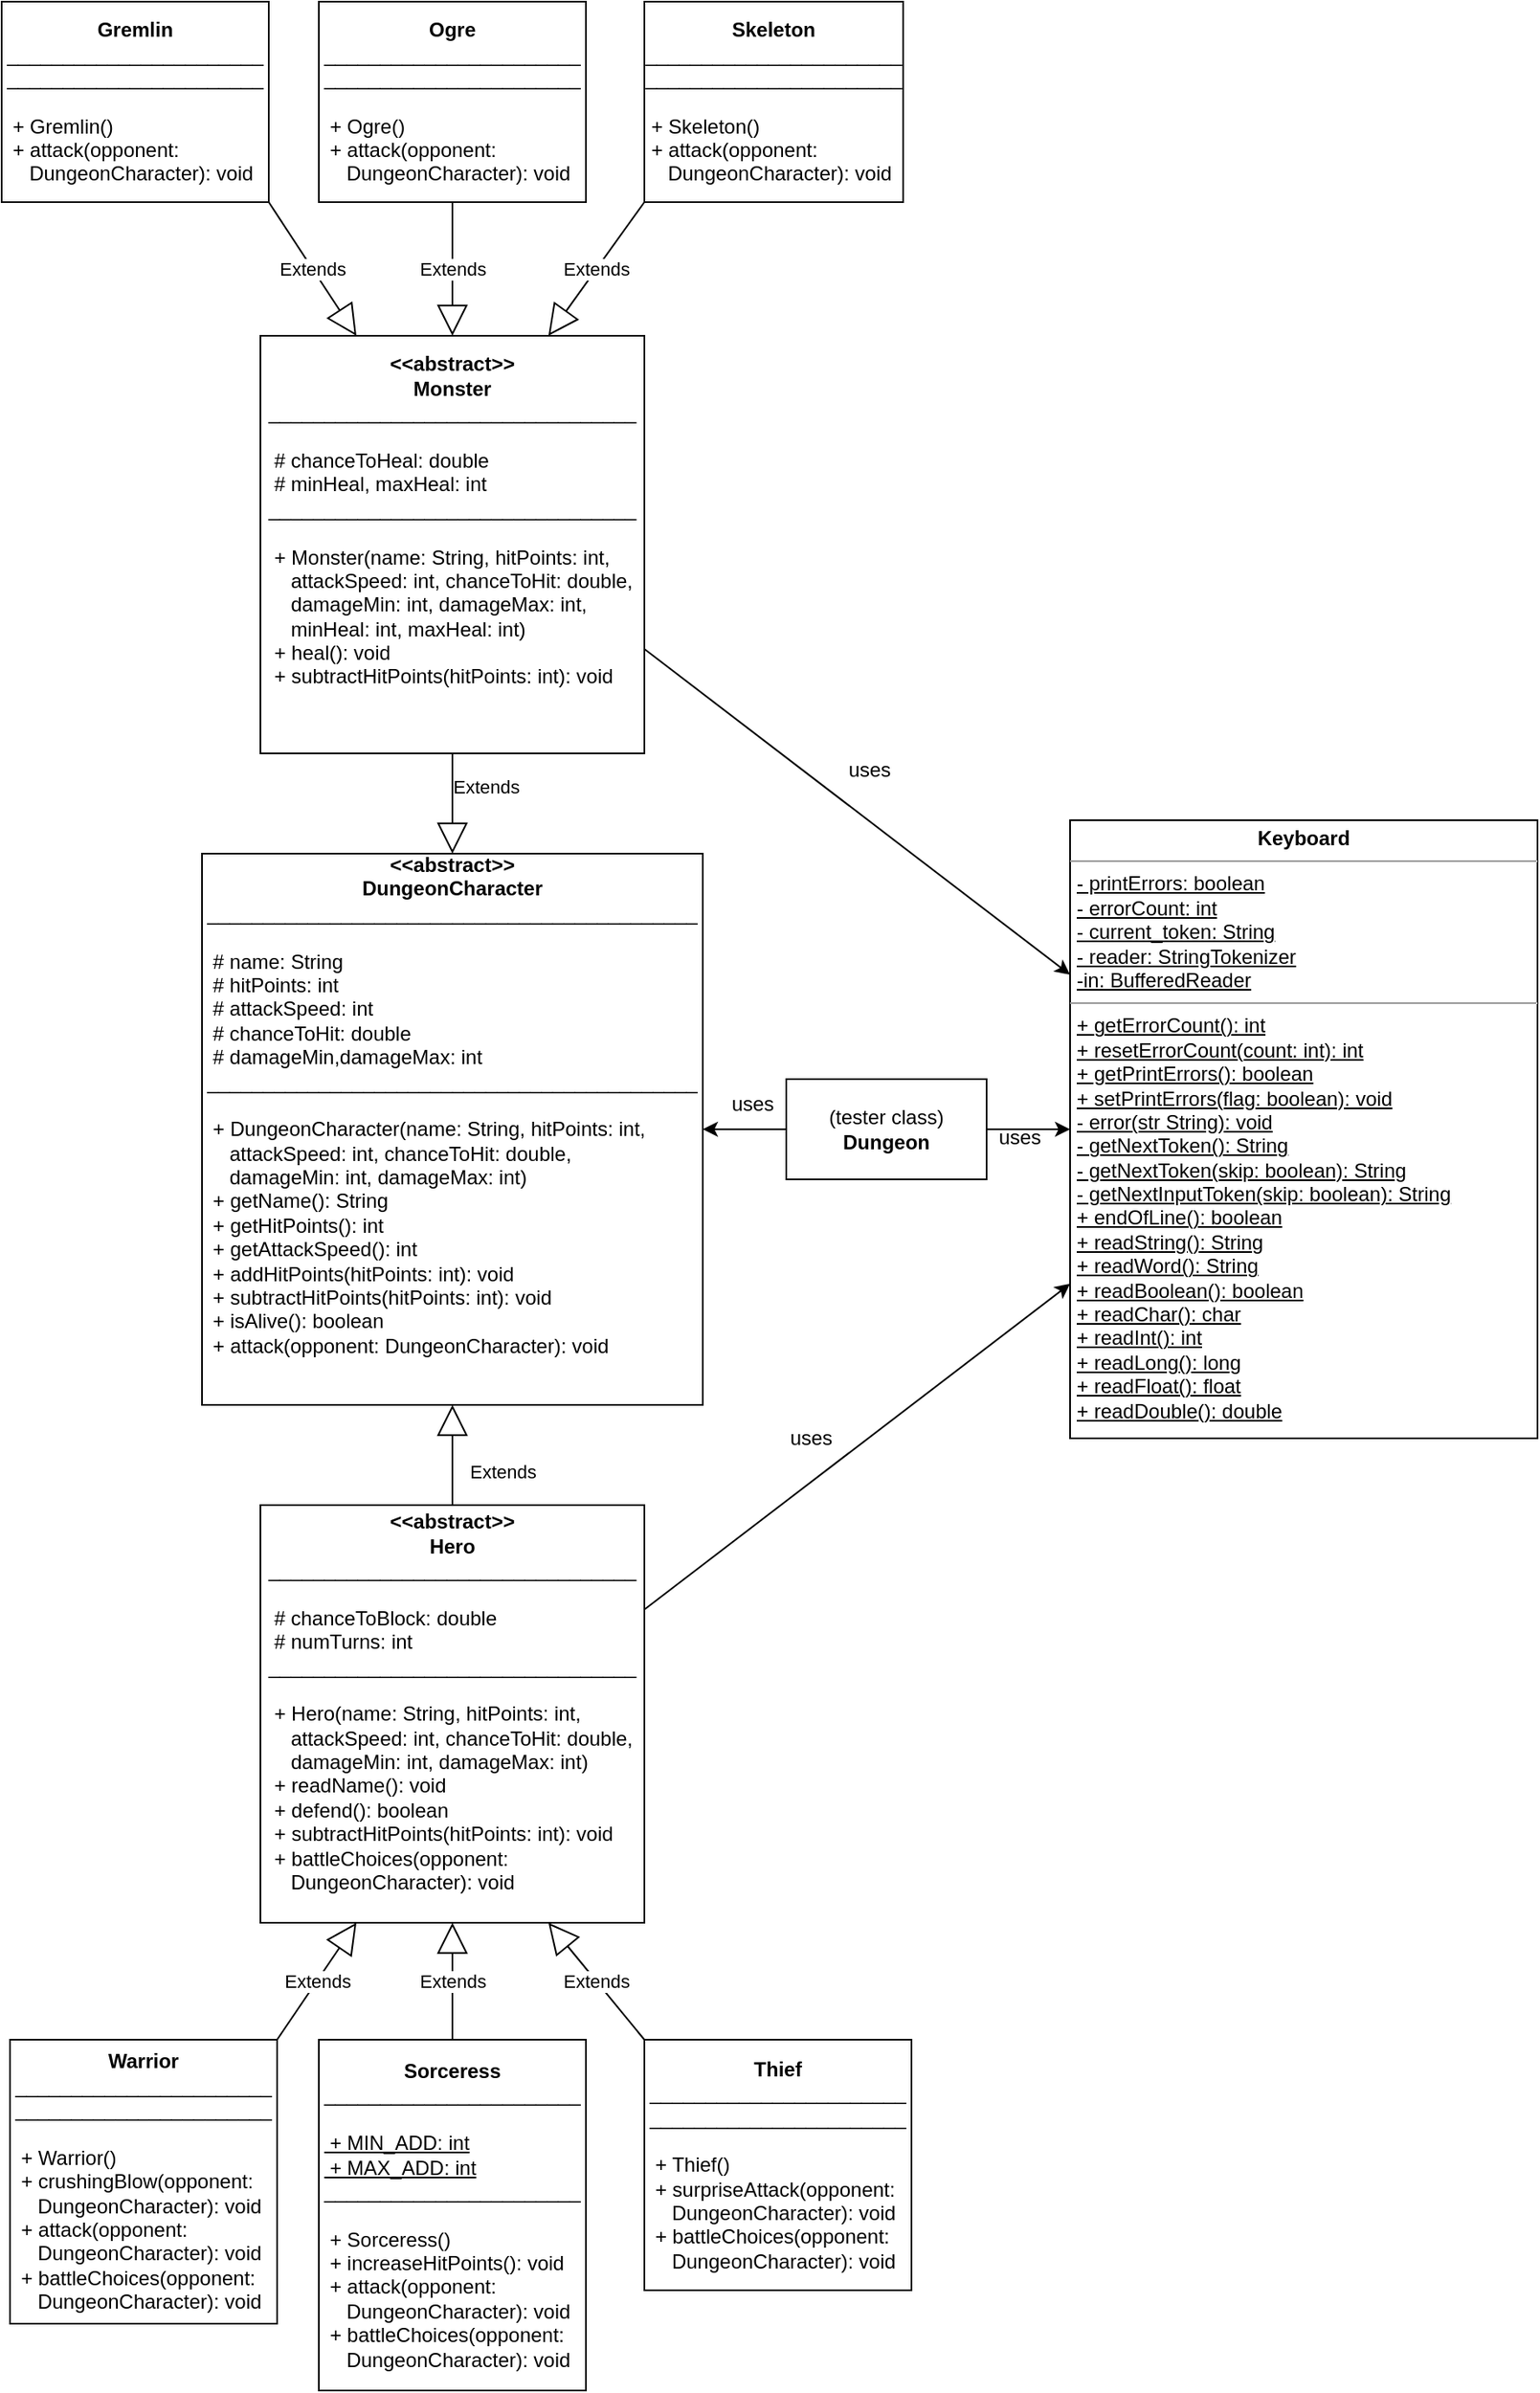 <mxfile version="12.9.13" type="device"><diagram id="HHy-ONXE6DGICZNG-nNa" name="Page-1"><mxGraphModel dx="2337" dy="1796" grid="1" gridSize="10" guides="1" tooltips="1" connect="1" arrows="1" fold="1" page="1" pageScale="1" pageWidth="850" pageHeight="1100" math="0" shadow="0"><root><mxCell id="0"/><mxCell id="1" parent="0"/><mxCell id="CslYWpJmpDZ4FxNl6sd1-5" value="" style="edgeStyle=orthogonalEdgeStyle;rounded=0;orthogonalLoop=1;jettySize=auto;html=1;" edge="1" parent="1" source="3JYoOgv9DkuPhtOqp8S0-21" target="3JYoOgv9DkuPhtOqp8S0-55"><mxGeometry relative="1" as="geometry"/></mxCell><mxCell id="3JYoOgv9DkuPhtOqp8S0-21" value="(tester class)&lt;br&gt;&lt;b&gt;Dungeon&lt;/b&gt;" style="rounded=0;whiteSpace=wrap;html=1;" parent="1" vertex="1"><mxGeometry x="30" y="-365" width="120" height="60" as="geometry"/></mxCell><mxCell id="3JYoOgv9DkuPhtOqp8S0-22" value="&lt;b&gt;&amp;lt;&amp;lt;abstract&amp;gt;&amp;gt;&lt;/b&gt;&lt;br&gt;&lt;b&gt;DungeonCharacter&lt;br&gt;&lt;/b&gt;____________________________________________&lt;br&gt;&lt;br&gt;&lt;div style=&quot;text-align: left&quot;&gt;&lt;span&gt;&amp;nbsp;# name: String&lt;/span&gt;&lt;/div&gt;&lt;div style=&quot;text-align: left&quot;&gt;&lt;span&gt;&amp;nbsp;# hitPoints: int&lt;/span&gt;&lt;/div&gt;&lt;div style=&quot;text-align: left&quot;&gt;&lt;span&gt;&amp;nbsp;# attackSpeed: int&lt;/span&gt;&lt;/div&gt;&lt;div style=&quot;text-align: left&quot;&gt;&lt;span&gt;&amp;nbsp;# chanceToHit: double&lt;/span&gt;&lt;/div&gt;&lt;div style=&quot;text-align: left&quot;&gt;&lt;span&gt;&amp;nbsp;# damageMin,damageMax: int&lt;/span&gt;&lt;/div&gt;&lt;div&gt;&lt;span&gt;____________________________________________&lt;/span&gt;&lt;/div&gt;&lt;div style=&quot;text-align: left&quot;&gt;&lt;span&gt;&lt;br&gt;&lt;/span&gt;&lt;/div&gt;&lt;div style=&quot;text-align: left&quot;&gt;&amp;nbsp;+ DungeonCharacter(name: String, hitPoints: int,&lt;/div&gt;&lt;div style=&quot;text-align: left&quot;&gt;&amp;nbsp; &amp;nbsp; attackSpeed: int, chanceToHit: double,&lt;/div&gt;&lt;div style=&quot;text-align: left&quot;&gt;&amp;nbsp; &amp;nbsp; damageMin: int,&amp;nbsp;&lt;span&gt;damageMax: int)&lt;/span&gt;&lt;/div&gt;&lt;div style=&quot;text-align: left&quot;&gt;&amp;nbsp;+ getName(): String&lt;/div&gt;&lt;div style=&quot;text-align: left&quot;&gt;&amp;nbsp;+ getHitPoints(): int&lt;/div&gt;&lt;div style=&quot;text-align: left&quot;&gt;&amp;nbsp;+ getAttackSpeed(): int&lt;/div&gt;&lt;div style=&quot;text-align: left&quot;&gt;&amp;nbsp;+ addHitPoints(hitPoints: int): void&lt;/div&gt;&lt;div style=&quot;text-align: left&quot;&gt;&amp;nbsp;+&lt;span&gt;&amp;nbsp;subtractHitPoints(hitPoints: int): void&lt;/span&gt;&lt;/div&gt;&lt;div style=&quot;text-align: left&quot;&gt;&lt;span&gt;&amp;nbsp;+ isAlive(): boolean&lt;/span&gt;&lt;/div&gt;&lt;div style=&quot;text-align: left&quot;&gt;&lt;span&gt;&amp;nbsp;+ attack(opponent: DungeonCharacter): void&lt;/span&gt;&lt;/div&gt;&lt;div&gt;&lt;span&gt;&lt;br&gt;&lt;/span&gt;&lt;/div&gt;&lt;div style=&quot;text-align: left&quot;&gt;&lt;br&gt;&lt;/div&gt;" style="rounded=0;whiteSpace=wrap;html=1;" parent="1" vertex="1"><mxGeometry x="-320" y="-500" width="300" height="330" as="geometry"/></mxCell><mxCell id="3JYoOgv9DkuPhtOqp8S0-23" value="&lt;b&gt;&amp;lt;&amp;lt;abstract&amp;gt;&amp;gt;&lt;/b&gt;&lt;br&gt;&lt;b&gt;Hero&lt;/b&gt;&lt;br&gt;_________________________________&lt;br&gt;&lt;br&gt;&lt;div style=&quot;text-align: left&quot;&gt;&lt;span&gt;&amp;nbsp;# chanceToBlock: double&lt;/span&gt;&lt;/div&gt;&lt;div style=&quot;text-align: left&quot;&gt;&lt;span&gt;&amp;nbsp;# numTurns: int&lt;/span&gt;&lt;/div&gt;&lt;div style=&quot;text-align: left&quot;&gt;&lt;span style=&quot;text-align: center&quot;&gt;_________________________________&lt;/span&gt;&lt;br style=&quot;text-align: center&quot;&gt;&lt;/div&gt;&lt;div style=&quot;text-align: left&quot;&gt;&lt;span style=&quot;text-align: center&quot;&gt;&lt;br&gt;&lt;/span&gt;&lt;/div&gt;&lt;div style=&quot;text-align: left&quot;&gt;&lt;span&gt;&amp;nbsp;+ Hero(&lt;/span&gt;&lt;span&gt;name: String, hitPoints: int,&lt;/span&gt;&lt;/div&gt;&lt;div style=&quot;text-align: left&quot;&gt;&amp;nbsp; &amp;nbsp; attackSpeed: int, chanceToHit: double,&lt;/div&gt;&lt;div style=&quot;text-align: left&quot;&gt;&lt;span&gt;&amp;nbsp; &amp;nbsp; damageMin: int,&amp;nbsp;&lt;/span&gt;&lt;span&gt;damageMax: int&lt;/span&gt;&lt;span&gt;)&lt;/span&gt;&lt;/div&gt;&lt;div style=&quot;text-align: left&quot;&gt;&lt;span&gt;&amp;nbsp;+ readName(): void&lt;/span&gt;&lt;/div&gt;&lt;div style=&quot;text-align: left&quot;&gt;&lt;span&gt;&amp;nbsp;+ defend(): boolean&lt;/span&gt;&lt;/div&gt;&lt;div style=&quot;text-align: left&quot;&gt;&lt;span&gt;&amp;nbsp;&lt;/span&gt;&lt;span&gt;+&lt;/span&gt;&lt;span&gt;&amp;nbsp;subtractHitPoints(hitPoints: int): void&lt;/span&gt;&lt;/div&gt;&lt;div style=&quot;text-align: left&quot;&gt;&lt;span&gt;&amp;nbsp;+ battleChoices(opponent:&lt;/span&gt;&lt;/div&gt;&lt;div style=&quot;text-align: left&quot;&gt;&lt;span&gt;&amp;nbsp; &amp;nbsp; DungeonCharacter): void&lt;/span&gt;&lt;/div&gt;&lt;div&gt;&lt;span&gt;&lt;br&gt;&lt;/span&gt;&lt;/div&gt;" style="rounded=0;whiteSpace=wrap;html=1;" parent="1" vertex="1"><mxGeometry x="-285" y="-110" width="230" height="250" as="geometry"/></mxCell><mxCell id="3JYoOgv9DkuPhtOqp8S0-25" value="&lt;b&gt;Warrior&lt;/b&gt;&lt;br&gt;_______________________&lt;br&gt;_______________________&lt;br&gt;&amp;nbsp;&lt;br&gt;&lt;div style=&quot;text-align: left&quot;&gt;&lt;span&gt;&amp;nbsp;+ Warrior()&lt;/span&gt;&lt;/div&gt;&lt;div style=&quot;text-align: left&quot;&gt;&lt;span&gt;&amp;nbsp;+ crushingBlow(opponent:&amp;nbsp;&amp;nbsp;&lt;/span&gt;&lt;/div&gt;&lt;div style=&quot;text-align: left&quot;&gt;&lt;span&gt;&amp;nbsp; &amp;nbsp; DungeonCharacter): void&lt;/span&gt;&lt;/div&gt;&lt;div style=&quot;text-align: left&quot;&gt;&lt;span&gt;&amp;nbsp;+ attack(opponent:&lt;/span&gt;&lt;/div&gt;&lt;div style=&quot;text-align: left&quot;&gt;&lt;span&gt;&amp;nbsp; &amp;nbsp; DungeonCharacter): void&lt;/span&gt;&lt;/div&gt;&lt;div style=&quot;text-align: left&quot;&gt;&lt;span&gt;&amp;nbsp;+ battleChoices(opponent:&amp;nbsp;&lt;/span&gt;&lt;/div&gt;&lt;div style=&quot;text-align: left&quot;&gt;&lt;span&gt;&amp;nbsp; &amp;nbsp; DungeonCharacter): void&lt;/span&gt;&lt;/div&gt;" style="rounded=0;whiteSpace=wrap;html=1;" parent="1" vertex="1"><mxGeometry x="-435" y="210" width="160" height="170" as="geometry"/></mxCell><mxCell id="3JYoOgv9DkuPhtOqp8S0-26" value="&lt;b&gt;Sorceress&lt;/b&gt;&lt;br&gt;_______________________&lt;br&gt;&lt;br&gt;&lt;div style=&quot;text-align: left&quot;&gt;&lt;span&gt;&lt;u&gt;&amp;nbsp;+ MIN_ADD: int&lt;/u&gt;&lt;/span&gt;&lt;/div&gt;&lt;div style=&quot;text-align: left&quot;&gt;&lt;span&gt;&lt;u&gt;&amp;nbsp;+ MAX_ADD: int&lt;/u&gt;&lt;/span&gt;&lt;/div&gt;_______________________&lt;br&gt;&amp;nbsp;&lt;br&gt;&lt;div style=&quot;text-align: left&quot;&gt;&amp;nbsp;+ Sorceress()&lt;/div&gt;&lt;div style=&quot;text-align: left&quot;&gt;&amp;nbsp;+ increaseHitPoints(&lt;span&gt;): void&lt;/span&gt;&lt;/div&gt;&lt;div style=&quot;text-align: left&quot;&gt;&amp;nbsp;+ attack(opponent:&lt;/div&gt;&lt;div style=&quot;text-align: left&quot;&gt;&amp;nbsp; &amp;nbsp; DungeonCharacter): void&lt;/div&gt;&lt;div style=&quot;text-align: left&quot;&gt;&amp;nbsp;+ battleChoices(opponent:&amp;nbsp;&lt;/div&gt;&lt;div style=&quot;text-align: left&quot;&gt;&amp;nbsp; &amp;nbsp; DungeonCharacter): void&lt;/div&gt;" style="rounded=0;whiteSpace=wrap;html=1;" parent="1" vertex="1"><mxGeometry x="-250" y="210" width="160" height="210" as="geometry"/></mxCell><mxCell id="3JYoOgv9DkuPhtOqp8S0-27" value="&lt;b&gt;Thief&lt;/b&gt;&lt;br&gt;_______________________&lt;br&gt;_______________________&lt;br&gt;&amp;nbsp;&lt;br&gt;&lt;div style=&quot;text-align: left&quot;&gt;&amp;nbsp;+ Thief()&lt;/div&gt;&lt;div style=&quot;text-align: left&quot;&gt;&amp;nbsp;+ surpriseAttack(opponent:&amp;nbsp;&amp;nbsp;&lt;/div&gt;&lt;div style=&quot;text-align: left&quot;&gt;&amp;nbsp; &amp;nbsp; DungeonCharacter): void&lt;/div&gt;&lt;div style=&quot;text-align: left&quot;&gt;&amp;nbsp;+ battleChoices(opponent:&amp;nbsp;&lt;/div&gt;&lt;div style=&quot;text-align: left&quot;&gt;&amp;nbsp; &amp;nbsp; DungeonCharacter): void&lt;/div&gt;" style="rounded=0;whiteSpace=wrap;html=1;" parent="1" vertex="1"><mxGeometry x="-55" y="210" width="160" height="150" as="geometry"/></mxCell><mxCell id="3JYoOgv9DkuPhtOqp8S0-31" value="&lt;b&gt;&amp;lt;&amp;lt;abstract&amp;gt;&amp;gt;&lt;/b&gt;&lt;br&gt;&lt;b&gt;Monster&lt;br&gt;&lt;/b&gt;_________________________________&lt;br&gt;&lt;br&gt;&lt;div style=&quot;text-align: left&quot;&gt;&amp;nbsp;# chanceToHeal: double&lt;/div&gt;&lt;div style=&quot;text-align: left&quot;&gt;&amp;nbsp;# minHeal, maxHeal: int&lt;/div&gt;&lt;div style=&quot;text-align: left&quot;&gt;&lt;span style=&quot;text-align: center&quot;&gt;_________________________________&lt;/span&gt;&lt;br style=&quot;text-align: center&quot;&gt;&lt;/div&gt;&lt;div style=&quot;text-align: left&quot;&gt;&lt;span style=&quot;text-align: center&quot;&gt;&lt;br&gt;&lt;/span&gt;&lt;/div&gt;&lt;div style=&quot;text-align: left&quot;&gt;&amp;nbsp;+ Monster(name: String, hitPoints: int,&lt;/div&gt;&lt;div style=&quot;text-align: left&quot;&gt;&amp;nbsp; &amp;nbsp; attackSpeed: int, chanceToHit: double,&lt;/div&gt;&lt;div style=&quot;text-align: left&quot;&gt;&amp;nbsp; &amp;nbsp; damageMin: int,&amp;nbsp;damageMax: int,&lt;/div&gt;&lt;div style=&quot;text-align: left&quot;&gt;&amp;nbsp; &amp;nbsp; minHeal: int, maxHeal: int)&lt;/div&gt;&lt;div style=&quot;text-align: left&quot;&gt;&amp;nbsp;+ heal(): void&lt;/div&gt;&lt;div style=&quot;text-align: left&quot;&gt;&amp;nbsp;+&amp;nbsp;subtractHitPoints(hitPoints: int): void&lt;/div&gt;&lt;div style=&quot;text-align: left&quot;&gt;&amp;nbsp;&lt;/div&gt;&lt;div&gt;&lt;br&gt;&lt;/div&gt;" style="rounded=0;whiteSpace=wrap;html=1;" parent="1" vertex="1"><mxGeometry x="-285" y="-810" width="230" height="250" as="geometry"/></mxCell><mxCell id="3JYoOgv9DkuPhtOqp8S0-32" value="&lt;b&gt;Gremlin&lt;/b&gt;&lt;br&gt;_______________________&lt;br&gt;_______________________&lt;br&gt;&amp;nbsp;&lt;br&gt;&lt;div style=&quot;text-align: left&quot;&gt;&amp;nbsp;+ Gremlin()&lt;/div&gt;&lt;div style=&quot;text-align: left&quot;&gt;&amp;nbsp;+ attack(opponent:&lt;/div&gt;&lt;div style=&quot;text-align: left&quot;&gt;&amp;nbsp; &amp;nbsp; DungeonCharacter): void&lt;/div&gt;" style="rounded=0;whiteSpace=wrap;html=1;" parent="1" vertex="1"><mxGeometry x="-440" y="-1010" width="160" height="120" as="geometry"/></mxCell><mxCell id="3JYoOgv9DkuPhtOqp8S0-33" value="&lt;b&gt;Ogre&lt;br&gt;&lt;/b&gt;_______________________&lt;br&gt;_______________________&lt;br&gt;&amp;nbsp;&lt;br&gt;&lt;div style=&quot;text-align: left&quot;&gt;&amp;nbsp;+ Ogre()&lt;/div&gt;&lt;div style=&quot;text-align: left&quot;&gt;&amp;nbsp;+ attack(opponent:&lt;/div&gt;&lt;div style=&quot;text-align: left&quot;&gt;&amp;nbsp; &amp;nbsp; DungeonCharacter): void&lt;/div&gt;" style="rounded=0;whiteSpace=wrap;html=1;" parent="1" vertex="1"><mxGeometry x="-250" y="-1010" width="160" height="120" as="geometry"/></mxCell><mxCell id="3JYoOgv9DkuPhtOqp8S0-34" value="&lt;b&gt;Skeleton&lt;/b&gt;&lt;br&gt;_______________________&lt;br&gt;_______________________&lt;br&gt;&amp;nbsp;&lt;br&gt;&lt;div style=&quot;text-align: left&quot;&gt;&amp;nbsp;+ Skeleton()&lt;/div&gt;&lt;div style=&quot;text-align: left&quot;&gt;&amp;nbsp;+ attack(opponent:&lt;/div&gt;&lt;div style=&quot;text-align: left&quot;&gt;&amp;nbsp; &amp;nbsp; DungeonCharacter): void&lt;/div&gt;" style="rounded=0;whiteSpace=wrap;html=1;" parent="1" vertex="1"><mxGeometry x="-55" y="-1010" width="155" height="120" as="geometry"/></mxCell><mxCell id="3JYoOgv9DkuPhtOqp8S0-42" value="Extends" style="endArrow=block;endSize=16;endFill=0;html=1;exitX=0.5;exitY=0;exitDx=0;exitDy=0;entryX=0.5;entryY=1;entryDx=0;entryDy=0;" parent="1" source="3JYoOgv9DkuPhtOqp8S0-23" target="3JYoOgv9DkuPhtOqp8S0-22" edge="1"><mxGeometry x="-0.333" y="-30" width="160" relative="1" as="geometry"><mxPoint x="-240" y="-110" as="sourcePoint"/><mxPoint x="-80" y="-110" as="targetPoint"/><mxPoint as="offset"/></mxGeometry></mxCell><mxCell id="3JYoOgv9DkuPhtOqp8S0-43" value="Extends" style="endArrow=block;endSize=16;endFill=0;html=1;exitX=0.5;exitY=1;exitDx=0;exitDy=0;entryX=0.5;entryY=0;entryDx=0;entryDy=0;" parent="1" source="3JYoOgv9DkuPhtOqp8S0-31" target="3JYoOgv9DkuPhtOqp8S0-22" edge="1"><mxGeometry x="-0.333" y="20" width="160" relative="1" as="geometry"><mxPoint x="-400" y="-10" as="sourcePoint"/><mxPoint x="-220" y="-190.0" as="targetPoint"/><mxPoint as="offset"/></mxGeometry></mxCell><mxCell id="3JYoOgv9DkuPhtOqp8S0-46" value="Extends" style="endArrow=block;endSize=16;endFill=0;html=1;exitX=1;exitY=0;exitDx=0;exitDy=0;entryX=0.25;entryY=1;entryDx=0;entryDy=0;" parent="1" source="3JYoOgv9DkuPhtOqp8S0-25" target="3JYoOgv9DkuPhtOqp8S0-23" edge="1"><mxGeometry width="160" relative="1" as="geometry"><mxPoint x="85" y="-120" as="sourcePoint"/><mxPoint x="245" y="-120" as="targetPoint"/></mxGeometry></mxCell><mxCell id="3JYoOgv9DkuPhtOqp8S0-47" value="Extends" style="endArrow=block;endSize=16;endFill=0;html=1;exitX=0.5;exitY=0;exitDx=0;exitDy=0;entryX=0.5;entryY=1;entryDx=0;entryDy=0;" parent="1" source="3JYoOgv9DkuPhtOqp8S0-26" target="3JYoOgv9DkuPhtOqp8S0-23" edge="1"><mxGeometry width="160" relative="1" as="geometry"><mxPoint x="-155" y="-40" as="sourcePoint"/><mxPoint x="-105" y="-120" as="targetPoint"/></mxGeometry></mxCell><mxCell id="3JYoOgv9DkuPhtOqp8S0-48" value="Extends" style="endArrow=block;endSize=16;endFill=0;html=1;exitX=0;exitY=0;exitDx=0;exitDy=0;entryX=0.75;entryY=1;entryDx=0;entryDy=0;" parent="1" source="3JYoOgv9DkuPhtOqp8S0-27" target="3JYoOgv9DkuPhtOqp8S0-23" edge="1"><mxGeometry width="160" relative="1" as="geometry"><mxPoint x="-145" y="-30" as="sourcePoint"/><mxPoint x="-95" y="-110" as="targetPoint"/></mxGeometry></mxCell><mxCell id="3JYoOgv9DkuPhtOqp8S0-49" value="Extends" style="endArrow=block;endSize=16;endFill=0;html=1;exitX=1;exitY=1;exitDx=0;exitDy=0;entryX=0.25;entryY=0;entryDx=0;entryDy=0;" parent="1" source="3JYoOgv9DkuPhtOqp8S0-32" target="3JYoOgv9DkuPhtOqp8S0-31" edge="1"><mxGeometry width="160" relative="1" as="geometry"><mxPoint x="-400" y="-610" as="sourcePoint"/><mxPoint x="-350" y="-690" as="targetPoint"/></mxGeometry></mxCell><mxCell id="3JYoOgv9DkuPhtOqp8S0-50" value="Extends" style="endArrow=block;endSize=16;endFill=0;html=1;exitX=0.5;exitY=1;exitDx=0;exitDy=0;entryX=0.5;entryY=0;entryDx=0;entryDy=0;" parent="1" source="3JYoOgv9DkuPhtOqp8S0-33" target="3JYoOgv9DkuPhtOqp8S0-31" edge="1"><mxGeometry width="160" relative="1" as="geometry"><mxPoint x="-390" y="-600" as="sourcePoint"/><mxPoint x="-340" y="-680" as="targetPoint"/></mxGeometry></mxCell><mxCell id="3JYoOgv9DkuPhtOqp8S0-51" value="Extends" style="endArrow=block;endSize=16;endFill=0;html=1;exitX=0;exitY=1;exitDx=0;exitDy=0;entryX=0.75;entryY=0;entryDx=0;entryDy=0;" parent="1" source="3JYoOgv9DkuPhtOqp8S0-34" target="3JYoOgv9DkuPhtOqp8S0-31" edge="1"><mxGeometry width="160" relative="1" as="geometry"><mxPoint x="-380" y="-590" as="sourcePoint"/><mxPoint x="-330" y="-670" as="targetPoint"/></mxGeometry></mxCell><mxCell id="3JYoOgv9DkuPhtOqp8S0-44" value="" style="edgeStyle=orthogonalEdgeStyle;rounded=0;orthogonalLoop=1;jettySize=auto;html=1;" parent="1" source="3JYoOgv9DkuPhtOqp8S0-21" target="3JYoOgv9DkuPhtOqp8S0-22" edge="1"><mxGeometry relative="1" as="geometry"/></mxCell><mxCell id="3JYoOgv9DkuPhtOqp8S0-45" value="uses" style="text;html=1;strokeColor=none;fillColor=none;align=center;verticalAlign=middle;whiteSpace=wrap;rounded=0;" parent="1" vertex="1"><mxGeometry x="-10" y="-360" width="40" height="20" as="geometry"/></mxCell><mxCell id="3JYoOgv9DkuPhtOqp8S0-55" value="&lt;p style=&quot;margin: 0px ; margin-top: 4px ; text-align: center&quot;&gt;&lt;b&gt;Keyboard&lt;/b&gt;&lt;/p&gt;&lt;hr size=&quot;1&quot;&gt;&lt;p style=&quot;margin: 0px ; margin-left: 4px&quot;&gt;&lt;u&gt;- printErrors: boolean&lt;/u&gt;&lt;/p&gt;&lt;p style=&quot;margin: 0px ; margin-left: 4px&quot;&gt;&lt;u&gt;- errorCount: int&lt;/u&gt;&lt;/p&gt;&lt;p style=&quot;margin: 0px ; margin-left: 4px&quot;&gt;&lt;u&gt;- current_token: String&lt;/u&gt;&lt;/p&gt;&lt;p style=&quot;margin: 0px ; margin-left: 4px&quot;&gt;&lt;u&gt;- reader: StringTokenizer&lt;/u&gt;&lt;/p&gt;&lt;p style=&quot;margin: 0px ; margin-left: 4px&quot;&gt;&lt;u&gt;-in: BufferedReader&lt;/u&gt;&lt;/p&gt;&lt;hr size=&quot;1&quot;&gt;&lt;p style=&quot;margin: 0px ; margin-left: 4px&quot;&gt;&lt;u&gt;+ getErrorCount(): int&lt;/u&gt;&lt;/p&gt;&lt;p style=&quot;margin: 0px ; margin-left: 4px&quot;&gt;&lt;u&gt;+ resetErrorCount(count: int): int&lt;br&gt;&lt;/u&gt;&lt;/p&gt;&lt;p style=&quot;margin: 0px ; margin-left: 4px&quot;&gt;&lt;u&gt;+ getPrintErrors(): boolean&lt;br&gt;&lt;/u&gt;&lt;/p&gt;&lt;p style=&quot;margin: 0px ; margin-left: 4px&quot;&gt;&lt;u&gt;+ setPrintErrors(flag: boolean): void&lt;/u&gt;&lt;br&gt;&lt;/p&gt;&lt;p style=&quot;margin: 0px ; margin-left: 4px&quot;&gt;&lt;u&gt;- error(str String): void&lt;/u&gt;&lt;/p&gt;&lt;p style=&quot;margin: 0px ; margin-left: 4px&quot;&gt;&lt;u&gt;- getNextToken(): String&lt;/u&gt;&lt;/p&gt;&lt;p style=&quot;margin: 0px ; margin-left: 4px&quot;&gt;&lt;u&gt;- getNextToken(skip: boolean): String&lt;/u&gt;&lt;/p&gt;&lt;p style=&quot;margin: 0px ; margin-left: 4px&quot;&gt;&lt;u&gt;- getNextInputToken(skip: boolean): String&lt;/u&gt;&lt;/p&gt;&lt;p style=&quot;margin: 0px ; margin-left: 4px&quot;&gt;&lt;u&gt;+ endOfLine(): boolean&lt;/u&gt;&lt;/p&gt;&lt;p style=&quot;margin: 0px ; margin-left: 4px&quot;&gt;&lt;u&gt;+ readString(): String&lt;/u&gt;&lt;/p&gt;&lt;p style=&quot;margin: 0px ; margin-left: 4px&quot;&gt;&lt;u&gt;+ readWord(): String&lt;/u&gt;&lt;/p&gt;&lt;p style=&quot;margin: 0px ; margin-left: 4px&quot;&gt;&lt;u&gt;+ readBoolean(): boolean&lt;/u&gt;&lt;/p&gt;&lt;p style=&quot;margin: 0px ; margin-left: 4px&quot;&gt;&lt;u&gt;+ readChar(): char&lt;/u&gt;&lt;/p&gt;&lt;p style=&quot;margin: 0px ; margin-left: 4px&quot;&gt;&lt;u&gt;+ readInt(): int&lt;/u&gt;&lt;/p&gt;&lt;p style=&quot;margin: 0px ; margin-left: 4px&quot;&gt;&lt;u&gt;+ readLong(): long&lt;/u&gt;&lt;/p&gt;&lt;p style=&quot;margin: 0px ; margin-left: 4px&quot;&gt;&lt;u&gt;+ readFloat(): float&lt;/u&gt;&lt;/p&gt;&lt;p style=&quot;margin: 0px ; margin-left: 4px&quot;&gt;&lt;u&gt;+ readDouble(): double&lt;/u&gt;&lt;/p&gt;" style="verticalAlign=top;align=left;overflow=fill;fontSize=12;fontFamily=Helvetica;html=1;" parent="1" vertex="1"><mxGeometry x="200" y="-520" width="280" height="370" as="geometry"/></mxCell><mxCell id="CslYWpJmpDZ4FxNl6sd1-2" value="" style="endArrow=classic;html=1;exitX=1;exitY=0.75;exitDx=0;exitDy=0;entryX=0;entryY=0.25;entryDx=0;entryDy=0;" edge="1" parent="1" source="3JYoOgv9DkuPhtOqp8S0-31" target="3JYoOgv9DkuPhtOqp8S0-55"><mxGeometry width="50" height="50" relative="1" as="geometry"><mxPoint x="-380" y="-520" as="sourcePoint"/><mxPoint x="-330" y="-570" as="targetPoint"/></mxGeometry></mxCell><mxCell id="CslYWpJmpDZ4FxNl6sd1-3" value="&amp;nbsp; &amp;nbsp;&amp;nbsp;" style="text;html=1;align=center;verticalAlign=middle;resizable=0;points=[];autosize=1;" vertex="1" parent="1"><mxGeometry x="65" y="-146" width="30" height="20" as="geometry"/></mxCell><mxCell id="CslYWpJmpDZ4FxNl6sd1-7" value="" style="endArrow=classic;html=1;exitX=1;exitY=0.25;exitDx=0;exitDy=0;entryX=0;entryY=0.75;entryDx=0;entryDy=0;" edge="1" parent="1" source="3JYoOgv9DkuPhtOqp8S0-23" target="3JYoOgv9DkuPhtOqp8S0-55"><mxGeometry width="50" height="50" relative="1" as="geometry"><mxPoint x="120" y="-110" as="sourcePoint"/><mxPoint x="170" y="-160" as="targetPoint"/></mxGeometry></mxCell><mxCell id="CslYWpJmpDZ4FxNl6sd1-8" value="uses" style="text;html=1;strokeColor=none;fillColor=none;align=center;verticalAlign=middle;whiteSpace=wrap;rounded=0;" vertex="1" parent="1"><mxGeometry x="25" y="-160" width="40" height="20" as="geometry"/></mxCell><mxCell id="CslYWpJmpDZ4FxNl6sd1-9" value="uses" style="text;html=1;strokeColor=none;fillColor=none;align=center;verticalAlign=middle;whiteSpace=wrap;rounded=0;" vertex="1" parent="1"><mxGeometry x="150" y="-340" width="40" height="20" as="geometry"/></mxCell><mxCell id="CslYWpJmpDZ4FxNl6sd1-11" value="uses" style="text;html=1;strokeColor=none;fillColor=none;align=center;verticalAlign=middle;whiteSpace=wrap;rounded=0;" vertex="1" parent="1"><mxGeometry x="60" y="-560" width="40" height="20" as="geometry"/></mxCell></root></mxGraphModel></diagram></mxfile>